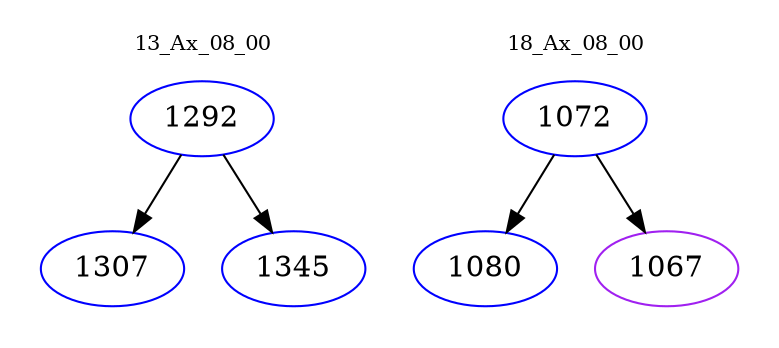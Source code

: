 digraph{
subgraph cluster_0 {
color = white
label = "13_Ax_08_00";
fontsize=10;
T0_1292 [label="1292", color="blue"]
T0_1292 -> T0_1307 [color="black"]
T0_1307 [label="1307", color="blue"]
T0_1292 -> T0_1345 [color="black"]
T0_1345 [label="1345", color="blue"]
}
subgraph cluster_1 {
color = white
label = "18_Ax_08_00";
fontsize=10;
T1_1072 [label="1072", color="blue"]
T1_1072 -> T1_1080 [color="black"]
T1_1080 [label="1080", color="blue"]
T1_1072 -> T1_1067 [color="black"]
T1_1067 [label="1067", color="purple"]
}
}
